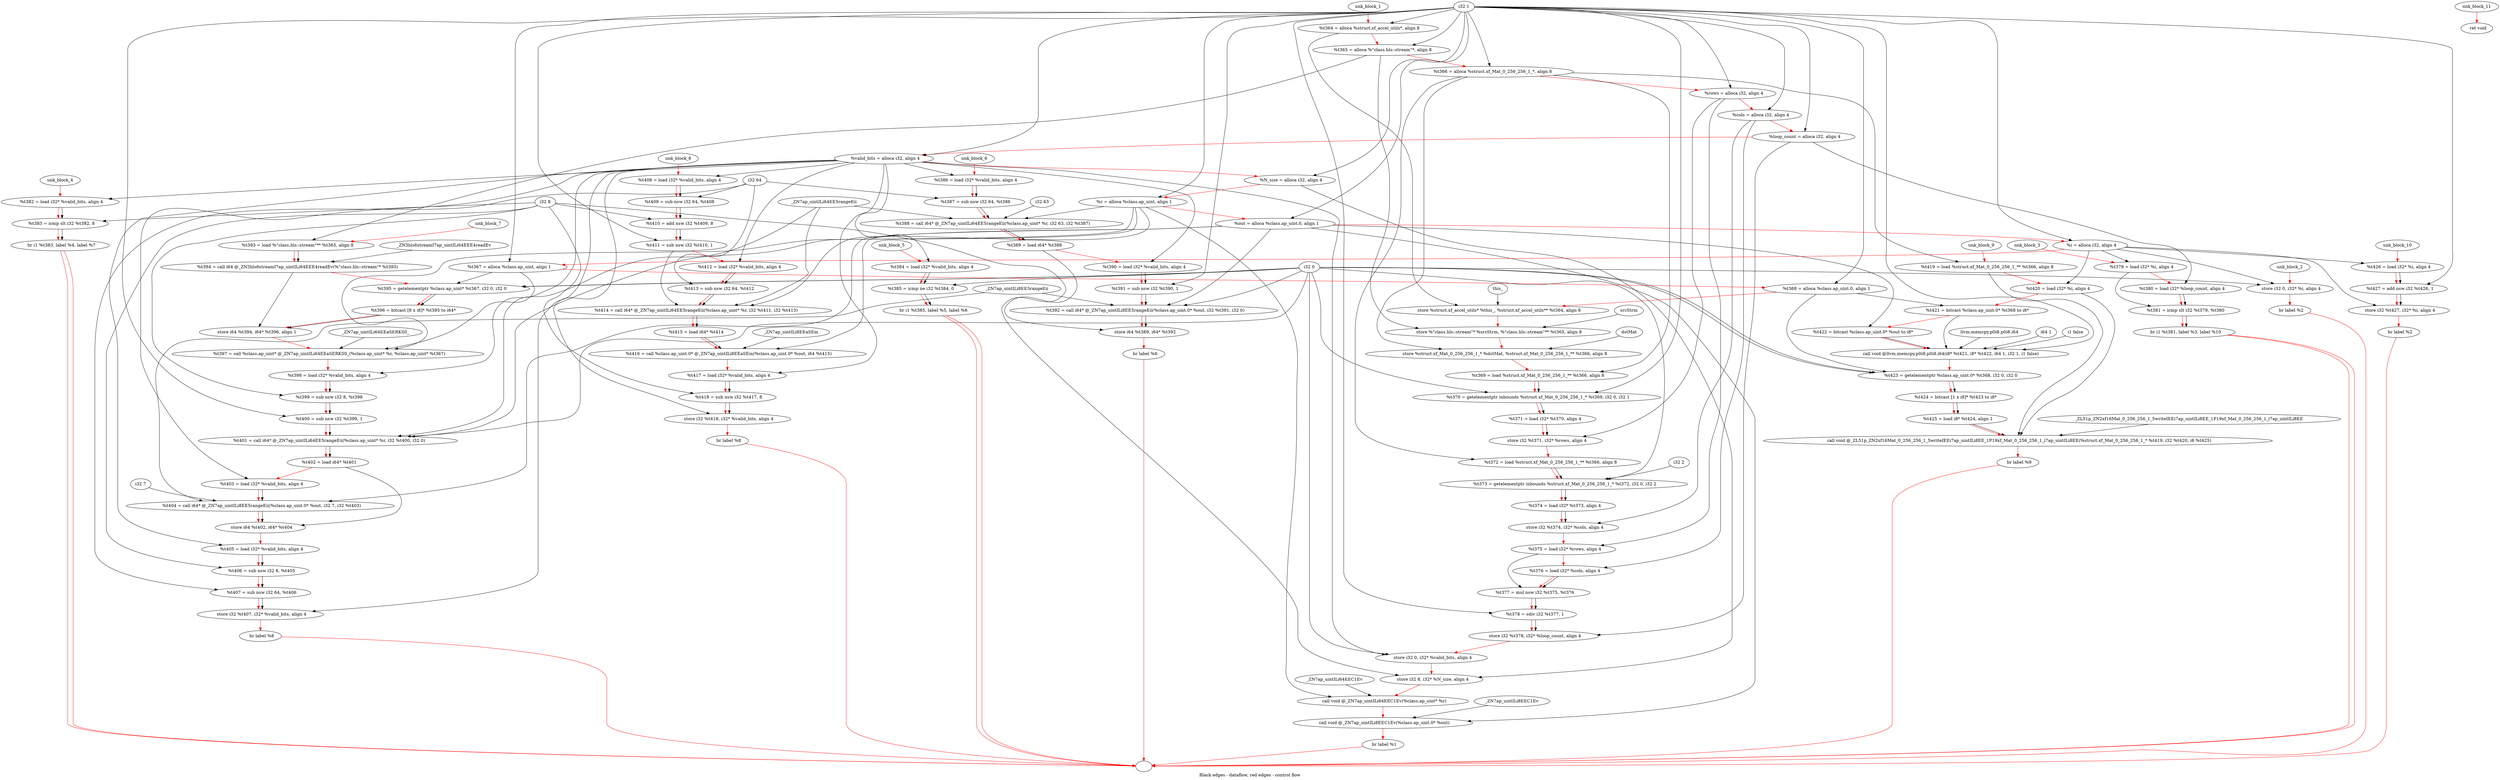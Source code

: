 digraph G {
compound=true
label="Black edges - dataflow, red edges - control flow"
"t364" [label="  %t364 = alloca %struct.xf_accel_utils*, align 8"]
"t365" [label="  %t365 = alloca %\"class.hls::stream\"*, align 8"]
"t366" [label="  %t366 = alloca %struct.xf_Mat_0_256_256_1_*, align 8"]
"rows" [label="  %rows = alloca i32, align 4"]
"cols" [label="  %cols = alloca i32, align 4"]
"loop_count" [label="  %loop_count = alloca i32, align 4"]
"valid_bits" [label="  %valid_bits = alloca i32, align 4"]
"N_size" [label="  %N_size = alloca i32, align 4"]
"r" [label="  %r = alloca %class.ap_uint, align 1"]
"out" [label="  %out = alloca %class.ap_uint.0, align 1"]
"i" [label="  %i = alloca i32, align 4"]
"t367" [label="  %t367 = alloca %class.ap_uint, align 1"]
"t368" [label="  %t368 = alloca %class.ap_uint.0, align 1"]
"_1" [label="  store %struct.xf_accel_utils* %this_, %struct.xf_accel_utils** %t364, align 8"]
"_2" [label="  store %\"class.hls::stream\"* %srcStrm, %\"class.hls::stream\"** %t365, align 8"]
"_3" [label="  store %struct.xf_Mat_0_256_256_1_* %dstMat, %struct.xf_Mat_0_256_256_1_** %t366, align 8"]
"t369" [label="  %t369 = load %struct.xf_Mat_0_256_256_1_** %t366, align 8"]
"t370" [label="  %t370 = getelementptr inbounds %struct.xf_Mat_0_256_256_1_* %t369, i32 0, i32 1"]
"t371" [label="  %t371 = load i32* %t370, align 4"]
"_4" [label="  store i32 %t371, i32* %rows, align 4"]
"t372" [label="  %t372 = load %struct.xf_Mat_0_256_256_1_** %t366, align 8"]
"t373" [label="  %t373 = getelementptr inbounds %struct.xf_Mat_0_256_256_1_* %t372, i32 0, i32 2"]
"t374" [label="  %t374 = load i32* %t373, align 4"]
"_5" [label="  store i32 %t374, i32* %cols, align 4"]
"t375" [label="  %t375 = load i32* %rows, align 4"]
"t376" [label="  %t376 = load i32* %cols, align 4"]
"t377" [label="  %t377 = mul nsw i32 %t375, %t376"]
"t378" [label="  %t378 = sdiv i32 %t377, 1"]
"_6" [label="  store i32 %t378, i32* %loop_count, align 4"]
"_7" [label="  store i32 0, i32* %valid_bits, align 4"]
"_8" [label="  store i32 8, i32* %N_size, align 4"]
"_9" [label="  call void @_ZN7ap_uintILi64EEC1Ev(%class.ap_uint* %r)"]
"_10" [label="  call void @_ZN7ap_uintILi8EEC1Ev(%class.ap_uint.0* %out)"]
"_11" [label="  br label %1"]
"unk_block_1" -> "t364"[color=red]
"i32 1" -> "t364"
"t364" -> "t365"[color=red weight=2]
"i32 1" -> "t365"
"t365" -> "t366"[color=red weight=2]
"i32 1" -> "t366"
"t366" -> "rows"[color=red weight=2]
"i32 1" -> "rows"
"rows" -> "cols"[color=red weight=2]
"i32 1" -> "cols"
"cols" -> "loop_count"[color=red weight=2]
"i32 1" -> "loop_count"
"loop_count" -> "valid_bits"[color=red weight=2]
"i32 1" -> "valid_bits"
"valid_bits" -> "N_size"[color=red weight=2]
"i32 1" -> "N_size"
"N_size" -> "r"[color=red weight=2]
"i32 1" -> "r"
"r" -> "out"[color=red weight=2]
"i32 1" -> "out"
"out" -> "i"[color=red weight=2]
"i32 1" -> "i"
"i" -> "t367"[color=red weight=2]
"i32 1" -> "t367"
"t367" -> "t368"[color=red weight=2]
"i32 1" -> "t368"
"t368" -> "_1"[color=red weight=2]
"this_" -> "_1"
"t364" -> "_1"
"_1" -> "_2"[color=red weight=2]
"srcStrm" -> "_2"
"t365" -> "_2"
"_2" -> "_3"[color=red weight=2]
"dstMat" -> "_3"
"t366" -> "_3"
"_3" -> "t369"[color=red weight=2]
"t366" -> "t369"
"t369" -> "t370"[color=red weight=2]
"t369" -> "t370"
"i32 0" -> "t370"
"i32 1" -> "t370"
"t370" -> "t371"[color=red weight=2]
"t370" -> "t371"
"t371" -> "_4"[color=red weight=2]
"t371" -> "_4"
"rows" -> "_4"
"_4" -> "t372"[color=red weight=2]
"t366" -> "t372"
"t372" -> "t373"[color=red weight=2]
"t372" -> "t373"
"i32 0" -> "t373"
"i32 2" -> "t373"
"t373" -> "t374"[color=red weight=2]
"t373" -> "t374"
"t374" -> "_5"[color=red weight=2]
"t374" -> "_5"
"cols" -> "_5"
"_5" -> "t375"[color=red weight=2]
"rows" -> "t375"
"t375" -> "t376"[color=red weight=2]
"cols" -> "t376"
"t376" -> "t377"[color=red weight=2]
"t375" -> "t377"
"t376" -> "t377"
"t377" -> "t378"[color=red weight=2]
"t377" -> "t378"
"i32 1" -> "t378"
"t378" -> "_6"[color=red weight=2]
"t378" -> "_6"
"loop_count" -> "_6"
"_6" -> "_7"[color=red weight=2]
"i32 0" -> "_7"
"valid_bits" -> "_7"
"_7" -> "_8"[color=red weight=2]
"i32 8" -> "_8"
"N_size" -> "_8"
"_8" -> "_9"[color=red weight=2]
"r" -> "_9"
"_ZN7ap_uintILi64EEC1Ev" -> "_9"
"_9" -> "_10"[color=red weight=2]
"out" -> "_10"
"_ZN7ap_uintILi8EEC1Ev" -> "_10"
"_10" -> "_11"[color=red weight=2]
"_11" -> ""[color=red]

"_12" [label="  store i32 0, i32* %i, align 4"]
"_13" [label="  br label %2"]
"unk_block_2" -> "_12"[color=red]
"i32 0" -> "_12"
"i" -> "_12"
"_12" -> "_13"[color=red weight=2]
"_13" -> ""[color=red]

"t379" [label="  %t379 = load i32* %i, align 4"]
"t380" [label="  %t380 = load i32* %loop_count, align 4"]
"t381" [label="  %t381 = icmp slt i32 %t379, %t380"]
"_14" [label="  br i1 %t381, label %3, label %10"]
"unk_block_3" -> "t379"[color=red]
"i" -> "t379"
"t379" -> "t380"[color=red weight=2]
"loop_count" -> "t380"
"t380" -> "t381"[color=red weight=2]
"t379" -> "t381"
"t380" -> "t381"
"t381" -> "_14"[color=red weight=2]
"t381" -> "_14"
"_14" -> ""[color=red]
"_14" -> ""[color=red]

"t382" [label="  %t382 = load i32* %valid_bits, align 4"]
"t383" [label="  %t383 = icmp slt i32 %t382, 8"]
"_15" [label="  br i1 %t383, label %4, label %7"]
"unk_block_4" -> "t382"[color=red]
"valid_bits" -> "t382"
"t382" -> "t383"[color=red weight=2]
"t382" -> "t383"
"i32 8" -> "t383"
"t383" -> "_15"[color=red weight=2]
"t383" -> "_15"
"_15" -> ""[color=red]
"_15" -> ""[color=red]

"t384" [label="  %t384 = load i32* %valid_bits, align 4"]
"t385" [label="  %t385 = icmp ne i32 %t384, 0"]
"_16" [label="  br i1 %t385, label %5, label %6"]
"unk_block_5" -> "t384"[color=red]
"valid_bits" -> "t384"
"t384" -> "t385"[color=red weight=2]
"t384" -> "t385"
"i32 0" -> "t385"
"t385" -> "_16"[color=red weight=2]
"t385" -> "_16"
"_16" -> ""[color=red]
"_16" -> ""[color=red]

"t386" [label="  %t386 = load i32* %valid_bits, align 4"]
"t387" [label="  %t387 = sub nsw i32 64, %t386"]
"t388" [label="  %t388 = call i64* @_ZN7ap_uintILi64EE5rangeEii(%class.ap_uint* %r, i32 63, i32 %t387)"]
"t389" [label="  %t389 = load i64* %t388"]
"t390" [label="  %t390 = load i32* %valid_bits, align 4"]
"t391" [label="  %t391 = sub nsw i32 %t390, 1"]
"t392" [label="  %t392 = call i64* @_ZN7ap_uintILi8EE5rangeEii(%class.ap_uint.0* %out, i32 %t391, i32 0)"]
"_17" [label="  store i64 %t389, i64* %t392"]
"_18" [label="  br label %6"]
"unk_block_6" -> "t386"[color=red]
"valid_bits" -> "t386"
"t386" -> "t387"[color=red weight=2]
"i32 64" -> "t387"
"t386" -> "t387"
"t387" -> "t388"[color=red weight=2]
"r" -> "t388"
"i32 63" -> "t388"
"t387" -> "t388"
"_ZN7ap_uintILi64EE5rangeEii" -> "t388"
"t388" -> "t389"[color=red weight=2]
"t388" -> "t389"
"t389" -> "t390"[color=red weight=2]
"valid_bits" -> "t390"
"t390" -> "t391"[color=red weight=2]
"t390" -> "t391"
"i32 1" -> "t391"
"t391" -> "t392"[color=red weight=2]
"out" -> "t392"
"t391" -> "t392"
"i32 0" -> "t392"
"_ZN7ap_uintILi8EE5rangeEii" -> "t392"
"t392" -> "_17"[color=red weight=2]
"t389" -> "_17"
"t392" -> "_17"
"_17" -> "_18"[color=red weight=2]
"_18" -> ""[color=red]

"t393" [label="  %t393 = load %\"class.hls::stream\"** %t365, align 8"]
"t394" [label="  %t394 = call i64 @_ZN3hls6streamI7ap_uintILi64EEE4readEv(%\"class.hls::stream\"* %t393)"]
"t395" [label="  %t395 = getelementptr %class.ap_uint* %t367, i32 0, i32 0"]
"t396" [label="  %t396 = bitcast [8 x i8]* %t395 to i64*"]
"_19" [label="  store i64 %t394, i64* %t396, align 1"]
"t397" [label="  %t397 = call %class.ap_uint* @_ZN7ap_uintILi64EEaSERKS0_(%class.ap_uint* %r, %class.ap_uint* %t367)"]
"t398" [label="  %t398 = load i32* %valid_bits, align 4"]
"t399" [label="  %t399 = sub nsw i32 8, %t398"]
"t400" [label="  %t400 = sub nsw i32 %t399, 1"]
"t401" [label="  %t401 = call i64* @_ZN7ap_uintILi64EE5rangeEii(%class.ap_uint* %r, i32 %t400, i32 0)"]
"t402" [label="  %t402 = load i64* %t401"]
"t403" [label="  %t403 = load i32* %valid_bits, align 4"]
"t404" [label="  %t404 = call i64* @_ZN7ap_uintILi8EE5rangeEii(%class.ap_uint.0* %out, i32 7, i32 %t403)"]
"_20" [label="  store i64 %t402, i64* %t404"]
"t405" [label="  %t405 = load i32* %valid_bits, align 4"]
"t406" [label="  %t406 = sub nsw i32 8, %t405"]
"t407" [label="  %t407 = sub nsw i32 64, %t406"]
"_21" [label="  store i32 %t407, i32* %valid_bits, align 4"]
"_22" [label="  br label %8"]
"unk_block_7" -> "t393"[color=red]
"t365" -> "t393"
"t393" -> "t394"[color=red weight=2]
"t393" -> "t394"
"_ZN3hls6streamI7ap_uintILi64EEE4readEv" -> "t394"
"t394" -> "t395"[color=red weight=2]
"t367" -> "t395"
"i32 0" -> "t395"
"i32 0" -> "t395"
"t395" -> "t396"[color=red weight=2]
"t395" -> "t396"
"t396" -> "_19"[color=red weight=2]
"t394" -> "_19"
"t396" -> "_19"
"_19" -> "t397"[color=red weight=2]
"r" -> "t397"
"t367" -> "t397"
"_ZN7ap_uintILi64EEaSERKS0_" -> "t397"
"t397" -> "t398"[color=red weight=2]
"valid_bits" -> "t398"
"t398" -> "t399"[color=red weight=2]
"i32 8" -> "t399"
"t398" -> "t399"
"t399" -> "t400"[color=red weight=2]
"t399" -> "t400"
"i32 1" -> "t400"
"t400" -> "t401"[color=red weight=2]
"r" -> "t401"
"t400" -> "t401"
"i32 0" -> "t401"
"_ZN7ap_uintILi64EE5rangeEii" -> "t401"
"t401" -> "t402"[color=red weight=2]
"t401" -> "t402"
"t402" -> "t403"[color=red weight=2]
"valid_bits" -> "t403"
"t403" -> "t404"[color=red weight=2]
"out" -> "t404"
"i32 7" -> "t404"
"t403" -> "t404"
"_ZN7ap_uintILi8EE5rangeEii" -> "t404"
"t404" -> "_20"[color=red weight=2]
"t402" -> "_20"
"t404" -> "_20"
"_20" -> "t405"[color=red weight=2]
"valid_bits" -> "t405"
"t405" -> "t406"[color=red weight=2]
"i32 8" -> "t406"
"t405" -> "t406"
"t406" -> "t407"[color=red weight=2]
"i32 64" -> "t407"
"t406" -> "t407"
"t407" -> "_21"[color=red weight=2]
"t407" -> "_21"
"valid_bits" -> "_21"
"_21" -> "_22"[color=red weight=2]
"_22" -> ""[color=red]

"t408" [label="  %t408 = load i32* %valid_bits, align 4"]
"t409" [label="  %t409 = sub nsw i32 64, %t408"]
"t410" [label="  %t410 = add nsw i32 %t409, 8"]
"t411" [label="  %t411 = sub nsw i32 %t410, 1"]
"t412" [label="  %t412 = load i32* %valid_bits, align 4"]
"t413" [label="  %t413 = sub nsw i32 64, %t412"]
"t414" [label="  %t414 = call i64* @_ZN7ap_uintILi64EE5rangeEii(%class.ap_uint* %r, i32 %t411, i32 %t413)"]
"t415" [label="  %t415 = load i64* %t414"]
"t416" [label="  %t416 = call %class.ap_uint.0* @_ZN7ap_uintILi8EEaSEm(%class.ap_uint.0* %out, i64 %t415)"]
"t417" [label="  %t417 = load i32* %valid_bits, align 4"]
"t418" [label="  %t418 = sub nsw i32 %t417, 8"]
"_23" [label="  store i32 %t418, i32* %valid_bits, align 4"]
"_24" [label="  br label %8"]
"unk_block_8" -> "t408"[color=red]
"valid_bits" -> "t408"
"t408" -> "t409"[color=red weight=2]
"i32 64" -> "t409"
"t408" -> "t409"
"t409" -> "t410"[color=red weight=2]
"t409" -> "t410"
"i32 8" -> "t410"
"t410" -> "t411"[color=red weight=2]
"t410" -> "t411"
"i32 1" -> "t411"
"t411" -> "t412"[color=red weight=2]
"valid_bits" -> "t412"
"t412" -> "t413"[color=red weight=2]
"i32 64" -> "t413"
"t412" -> "t413"
"t413" -> "t414"[color=red weight=2]
"r" -> "t414"
"t411" -> "t414"
"t413" -> "t414"
"_ZN7ap_uintILi64EE5rangeEii" -> "t414"
"t414" -> "t415"[color=red weight=2]
"t414" -> "t415"
"t415" -> "t416"[color=red weight=2]
"out" -> "t416"
"t415" -> "t416"
"_ZN7ap_uintILi8EEaSEm" -> "t416"
"t416" -> "t417"[color=red weight=2]
"valid_bits" -> "t417"
"t417" -> "t418"[color=red weight=2]
"t417" -> "t418"
"i32 8" -> "t418"
"t418" -> "_23"[color=red weight=2]
"t418" -> "_23"
"valid_bits" -> "_23"
"_23" -> "_24"[color=red weight=2]
"_24" -> ""[color=red]

"t419" [label="  %t419 = load %struct.xf_Mat_0_256_256_1_** %t366, align 8"]
"t420" [label="  %t420 = load i32* %i, align 4"]
"t421" [label="  %t421 = bitcast %class.ap_uint.0* %t368 to i8*"]
"t422" [label="  %t422 = bitcast %class.ap_uint.0* %out to i8*"]
"_25" [label="  call void @llvm.memcpy.p0i8.p0i8.i64(i8* %t421, i8* %t422, i64 1, i32 1, i1 false)"]
"t423" [label="  %t423 = getelementptr %class.ap_uint.0* %t368, i32 0, i32 0"]
"t424" [label="  %t424 = bitcast [1 x i8]* %t423 to i8*"]
"t425" [label="  %t425 = load i8* %t424, align 1"]
"_26" [label="  call void @_ZL51p_ZN2xf16Mat_0_256_256_1_5writeIEEi7ap_uintILi8EE_1P19xf_Mat_0_256_256_1_i7ap_uintILi8EE(%struct.xf_Mat_0_256_256_1_* %t419, i32 %t420, i8 %t425)"]
"_27" [label="  br label %9"]
"unk_block_9" -> "t419"[color=red]
"t366" -> "t419"
"t419" -> "t420"[color=red weight=2]
"i" -> "t420"
"t420" -> "t421"[color=red weight=2]
"t368" -> "t421"
"t421" -> "t422"[color=red weight=2]
"out" -> "t422"
"t422" -> "_25"[color=red weight=2]
"t421" -> "_25"
"t422" -> "_25"
"i64 1" -> "_25"
"i32 1" -> "_25"
"i1 false" -> "_25"
"llvm.memcpy.p0i8.p0i8.i64" -> "_25"
"_25" -> "t423"[color=red weight=2]
"t368" -> "t423"
"i32 0" -> "t423"
"i32 0" -> "t423"
"t423" -> "t424"[color=red weight=2]
"t423" -> "t424"
"t424" -> "t425"[color=red weight=2]
"t424" -> "t425"
"t425" -> "_26"[color=red weight=2]
"t419" -> "_26"
"t420" -> "_26"
"t425" -> "_26"
"_ZL51p_ZN2xf16Mat_0_256_256_1_5writeIEEi7ap_uintILi8EE_1P19xf_Mat_0_256_256_1_i7ap_uintILi8EE" -> "_26"
"_26" -> "_27"[color=red weight=2]
"_27" -> ""[color=red]

"t426" [label="  %t426 = load i32* %i, align 4"]
"t427" [label="  %t427 = add nsw i32 %t426, 1"]
"_28" [label="  store i32 %t427, i32* %i, align 4"]
"_29" [label="  br label %2"]
"unk_block_10" -> "t426"[color=red]
"i" -> "t426"
"t426" -> "t427"[color=red weight=2]
"t426" -> "t427"
"i32 1" -> "t427"
"t427" -> "_28"[color=red weight=2]
"t427" -> "_28"
"i" -> "_28"
"_28" -> "_29"[color=red weight=2]
"_29" -> ""[color=red]

"_30" [label="  ret void"]
"unk_block_11" -> "_30"[color=red]

}
